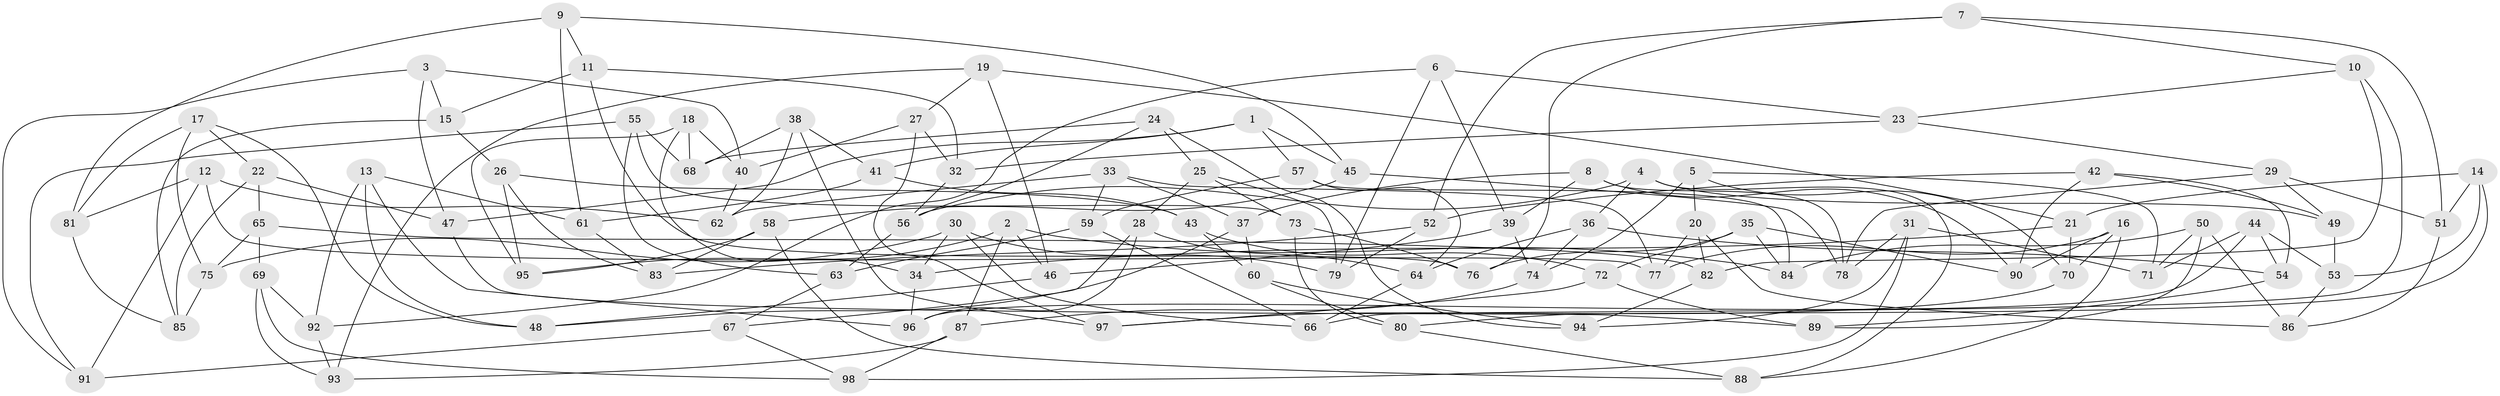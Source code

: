 // Generated by graph-tools (version 1.1) at 2025/38/03/09/25 02:38:07]
// undirected, 98 vertices, 196 edges
graph export_dot {
graph [start="1"]
  node [color=gray90,style=filled];
  1;
  2;
  3;
  4;
  5;
  6;
  7;
  8;
  9;
  10;
  11;
  12;
  13;
  14;
  15;
  16;
  17;
  18;
  19;
  20;
  21;
  22;
  23;
  24;
  25;
  26;
  27;
  28;
  29;
  30;
  31;
  32;
  33;
  34;
  35;
  36;
  37;
  38;
  39;
  40;
  41;
  42;
  43;
  44;
  45;
  46;
  47;
  48;
  49;
  50;
  51;
  52;
  53;
  54;
  55;
  56;
  57;
  58;
  59;
  60;
  61;
  62;
  63;
  64;
  65;
  66;
  67;
  68;
  69;
  70;
  71;
  72;
  73;
  74;
  75;
  76;
  77;
  78;
  79;
  80;
  81;
  82;
  83;
  84;
  85;
  86;
  87;
  88;
  89;
  90;
  91;
  92;
  93;
  94;
  95;
  96;
  97;
  98;
  1 -- 45;
  1 -- 47;
  1 -- 57;
  1 -- 41;
  2 -- 46;
  2 -- 87;
  2 -- 84;
  2 -- 95;
  3 -- 40;
  3 -- 15;
  3 -- 91;
  3 -- 47;
  4 -- 88;
  4 -- 56;
  4 -- 49;
  4 -- 36;
  5 -- 20;
  5 -- 70;
  5 -- 74;
  5 -- 71;
  6 -- 92;
  6 -- 39;
  6 -- 79;
  6 -- 23;
  7 -- 10;
  7 -- 51;
  7 -- 52;
  7 -- 76;
  8 -- 90;
  8 -- 37;
  8 -- 78;
  8 -- 39;
  9 -- 45;
  9 -- 81;
  9 -- 61;
  9 -- 11;
  10 -- 66;
  10 -- 82;
  10 -- 23;
  11 -- 15;
  11 -- 32;
  11 -- 76;
  12 -- 77;
  12 -- 81;
  12 -- 91;
  12 -- 62;
  13 -- 96;
  13 -- 61;
  13 -- 48;
  13 -- 92;
  14 -- 53;
  14 -- 21;
  14 -- 51;
  14 -- 80;
  15 -- 26;
  15 -- 85;
  16 -- 77;
  16 -- 70;
  16 -- 90;
  16 -- 88;
  17 -- 75;
  17 -- 81;
  17 -- 48;
  17 -- 22;
  18 -- 40;
  18 -- 34;
  18 -- 68;
  18 -- 95;
  19 -- 21;
  19 -- 93;
  19 -- 27;
  19 -- 46;
  20 -- 82;
  20 -- 77;
  20 -- 86;
  21 -- 34;
  21 -- 70;
  22 -- 47;
  22 -- 85;
  22 -- 65;
  23 -- 32;
  23 -- 29;
  24 -- 68;
  24 -- 56;
  24 -- 94;
  24 -- 25;
  25 -- 28;
  25 -- 79;
  25 -- 73;
  26 -- 95;
  26 -- 83;
  26 -- 43;
  27 -- 32;
  27 -- 40;
  27 -- 97;
  28 -- 96;
  28 -- 67;
  28 -- 64;
  29 -- 78;
  29 -- 49;
  29 -- 51;
  30 -- 75;
  30 -- 79;
  30 -- 34;
  30 -- 66;
  31 -- 98;
  31 -- 94;
  31 -- 78;
  31 -- 71;
  32 -- 56;
  33 -- 59;
  33 -- 62;
  33 -- 77;
  33 -- 37;
  34 -- 96;
  35 -- 72;
  35 -- 76;
  35 -- 90;
  35 -- 84;
  36 -- 74;
  36 -- 54;
  36 -- 64;
  37 -- 48;
  37 -- 60;
  38 -- 41;
  38 -- 62;
  38 -- 97;
  38 -- 68;
  39 -- 46;
  39 -- 74;
  40 -- 62;
  41 -- 61;
  41 -- 43;
  42 -- 49;
  42 -- 90;
  42 -- 54;
  42 -- 52;
  43 -- 60;
  43 -- 72;
  44 -- 53;
  44 -- 54;
  44 -- 96;
  44 -- 71;
  45 -- 58;
  45 -- 78;
  46 -- 48;
  47 -- 89;
  49 -- 53;
  50 -- 86;
  50 -- 84;
  50 -- 89;
  50 -- 71;
  51 -- 86;
  52 -- 79;
  52 -- 83;
  53 -- 86;
  54 -- 89;
  55 -- 68;
  55 -- 91;
  55 -- 63;
  55 -- 73;
  56 -- 63;
  57 -- 84;
  57 -- 59;
  57 -- 64;
  58 -- 83;
  58 -- 88;
  58 -- 95;
  59 -- 66;
  59 -- 63;
  60 -- 80;
  60 -- 94;
  61 -- 83;
  63 -- 67;
  64 -- 66;
  65 -- 69;
  65 -- 82;
  65 -- 75;
  67 -- 98;
  67 -- 91;
  69 -- 98;
  69 -- 92;
  69 -- 93;
  70 -- 97;
  72 -- 97;
  72 -- 89;
  73 -- 76;
  73 -- 80;
  74 -- 87;
  75 -- 85;
  80 -- 88;
  81 -- 85;
  82 -- 94;
  87 -- 93;
  87 -- 98;
  92 -- 93;
}
